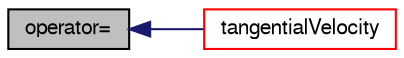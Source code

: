 digraph "operator="
{
  bgcolor="transparent";
  edge [fontname="FreeSans",fontsize="10",labelfontname="FreeSans",labelfontsize="10"];
  node [fontname="FreeSans",fontsize="10",shape=record];
  rankdir="LR";
  Node200 [label="operator=",height=0.2,width=0.4,color="black", fillcolor="grey75", style="filled", fontcolor="black"];
  Node200 -> Node201 [dir="back",color="midnightblue",fontsize="10",style="solid",fontname="FreeSans"];
  Node201 [label="tangentialVelocity",height=0.2,width=0.4,color="red",URL="$a22226.html#a04b8709a5d2bf495ca52f965bbe2bc7e",tooltip="Return the tangential velocity. "];
}
